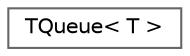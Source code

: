 digraph "Graphical Class Hierarchy"
{
 // LATEX_PDF_SIZE
  bgcolor="transparent";
  edge [fontname=Helvetica,fontsize=10,labelfontname=Helvetica,labelfontsize=10];
  node [fontname=Helvetica,fontsize=10,shape=box,height=0.2,width=0.4];
  rankdir="LR";
  Node0 [id="Node000000",label="TQueue\< T \>",height=0.2,width=0.4,color="grey40", fillcolor="white", style="filled",URL="$class_t_queue.html",tooltip=" "];
}
